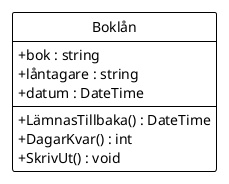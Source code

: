@startuml
!theme plain
skinparam classAttributeIconSize 0
hide circle
class Boklån {
    + bok : string
    + låntagare : string
    + datum : DateTime
    + LämnasTillbaka() : DateTime
    + DagarKvar() : int
    + SkrivUt() : void
}
@enduml
